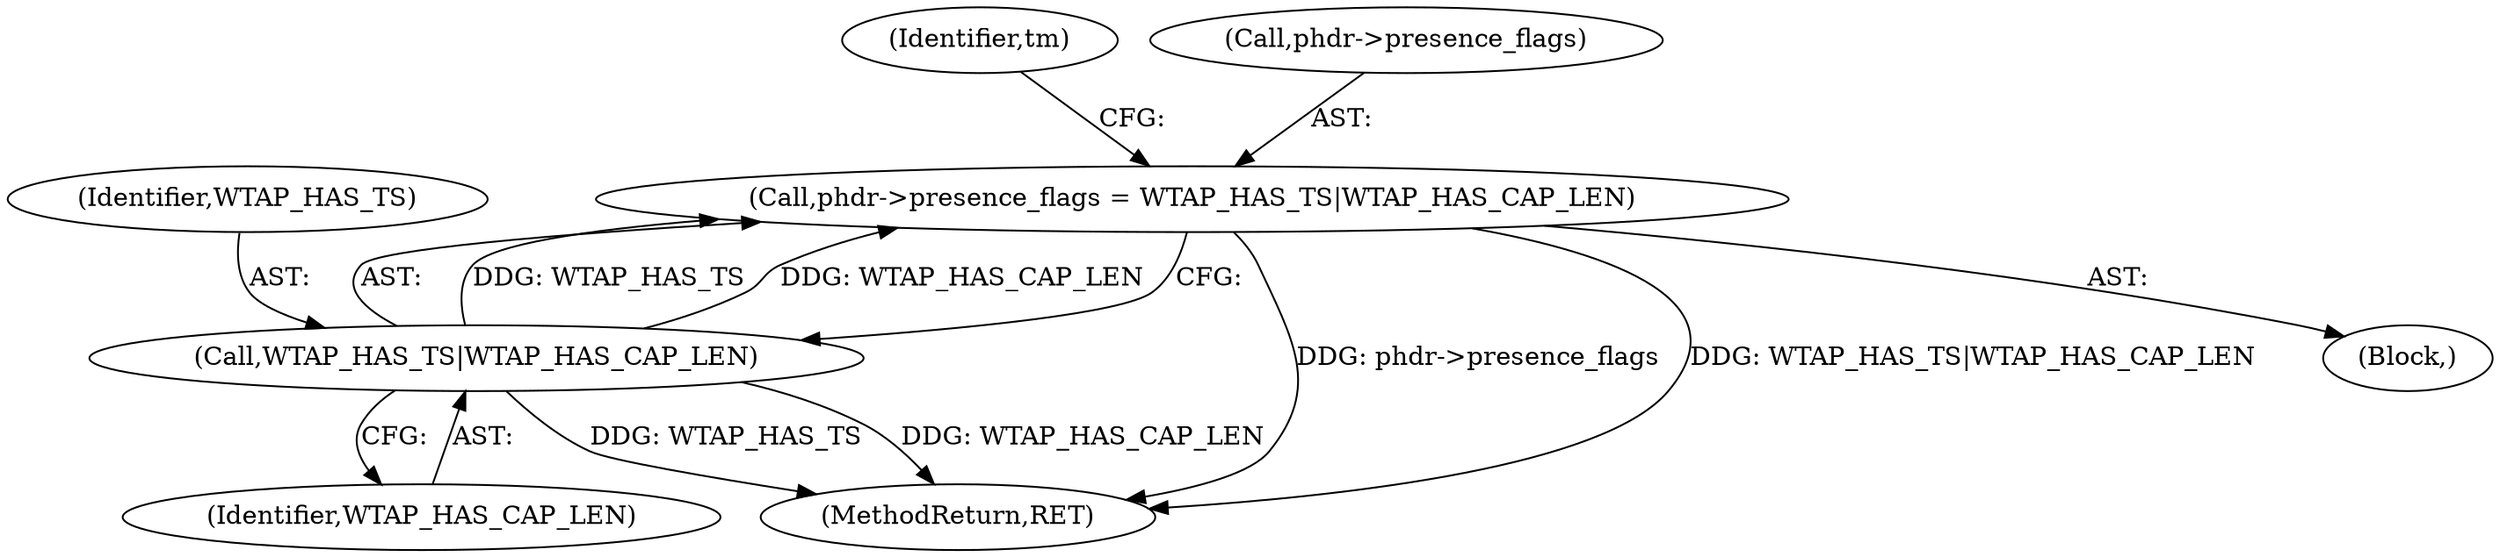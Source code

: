digraph "0_wireshark_a66628e425db725df1ac52a3c573a03357060ddd@pointer" {
"1000323" [label="(Call,phdr->presence_flags = WTAP_HAS_TS|WTAP_HAS_CAP_LEN)"];
"1000327" [label="(Call,WTAP_HAS_TS|WTAP_HAS_CAP_LEN)"];
"1000332" [label="(Identifier,tm)"];
"1000697" [label="(MethodReturn,RET)"];
"1000327" [label="(Call,WTAP_HAS_TS|WTAP_HAS_CAP_LEN)"];
"1000329" [label="(Identifier,WTAP_HAS_CAP_LEN)"];
"1000324" [label="(Call,phdr->presence_flags)"];
"1000323" [label="(Call,phdr->presence_flags = WTAP_HAS_TS|WTAP_HAS_CAP_LEN)"];
"1000113" [label="(Block,)"];
"1000328" [label="(Identifier,WTAP_HAS_TS)"];
"1000323" -> "1000113"  [label="AST: "];
"1000323" -> "1000327"  [label="CFG: "];
"1000324" -> "1000323"  [label="AST: "];
"1000327" -> "1000323"  [label="AST: "];
"1000332" -> "1000323"  [label="CFG: "];
"1000323" -> "1000697"  [label="DDG: phdr->presence_flags"];
"1000323" -> "1000697"  [label="DDG: WTAP_HAS_TS|WTAP_HAS_CAP_LEN"];
"1000327" -> "1000323"  [label="DDG: WTAP_HAS_TS"];
"1000327" -> "1000323"  [label="DDG: WTAP_HAS_CAP_LEN"];
"1000327" -> "1000329"  [label="CFG: "];
"1000328" -> "1000327"  [label="AST: "];
"1000329" -> "1000327"  [label="AST: "];
"1000327" -> "1000697"  [label="DDG: WTAP_HAS_TS"];
"1000327" -> "1000697"  [label="DDG: WTAP_HAS_CAP_LEN"];
}
